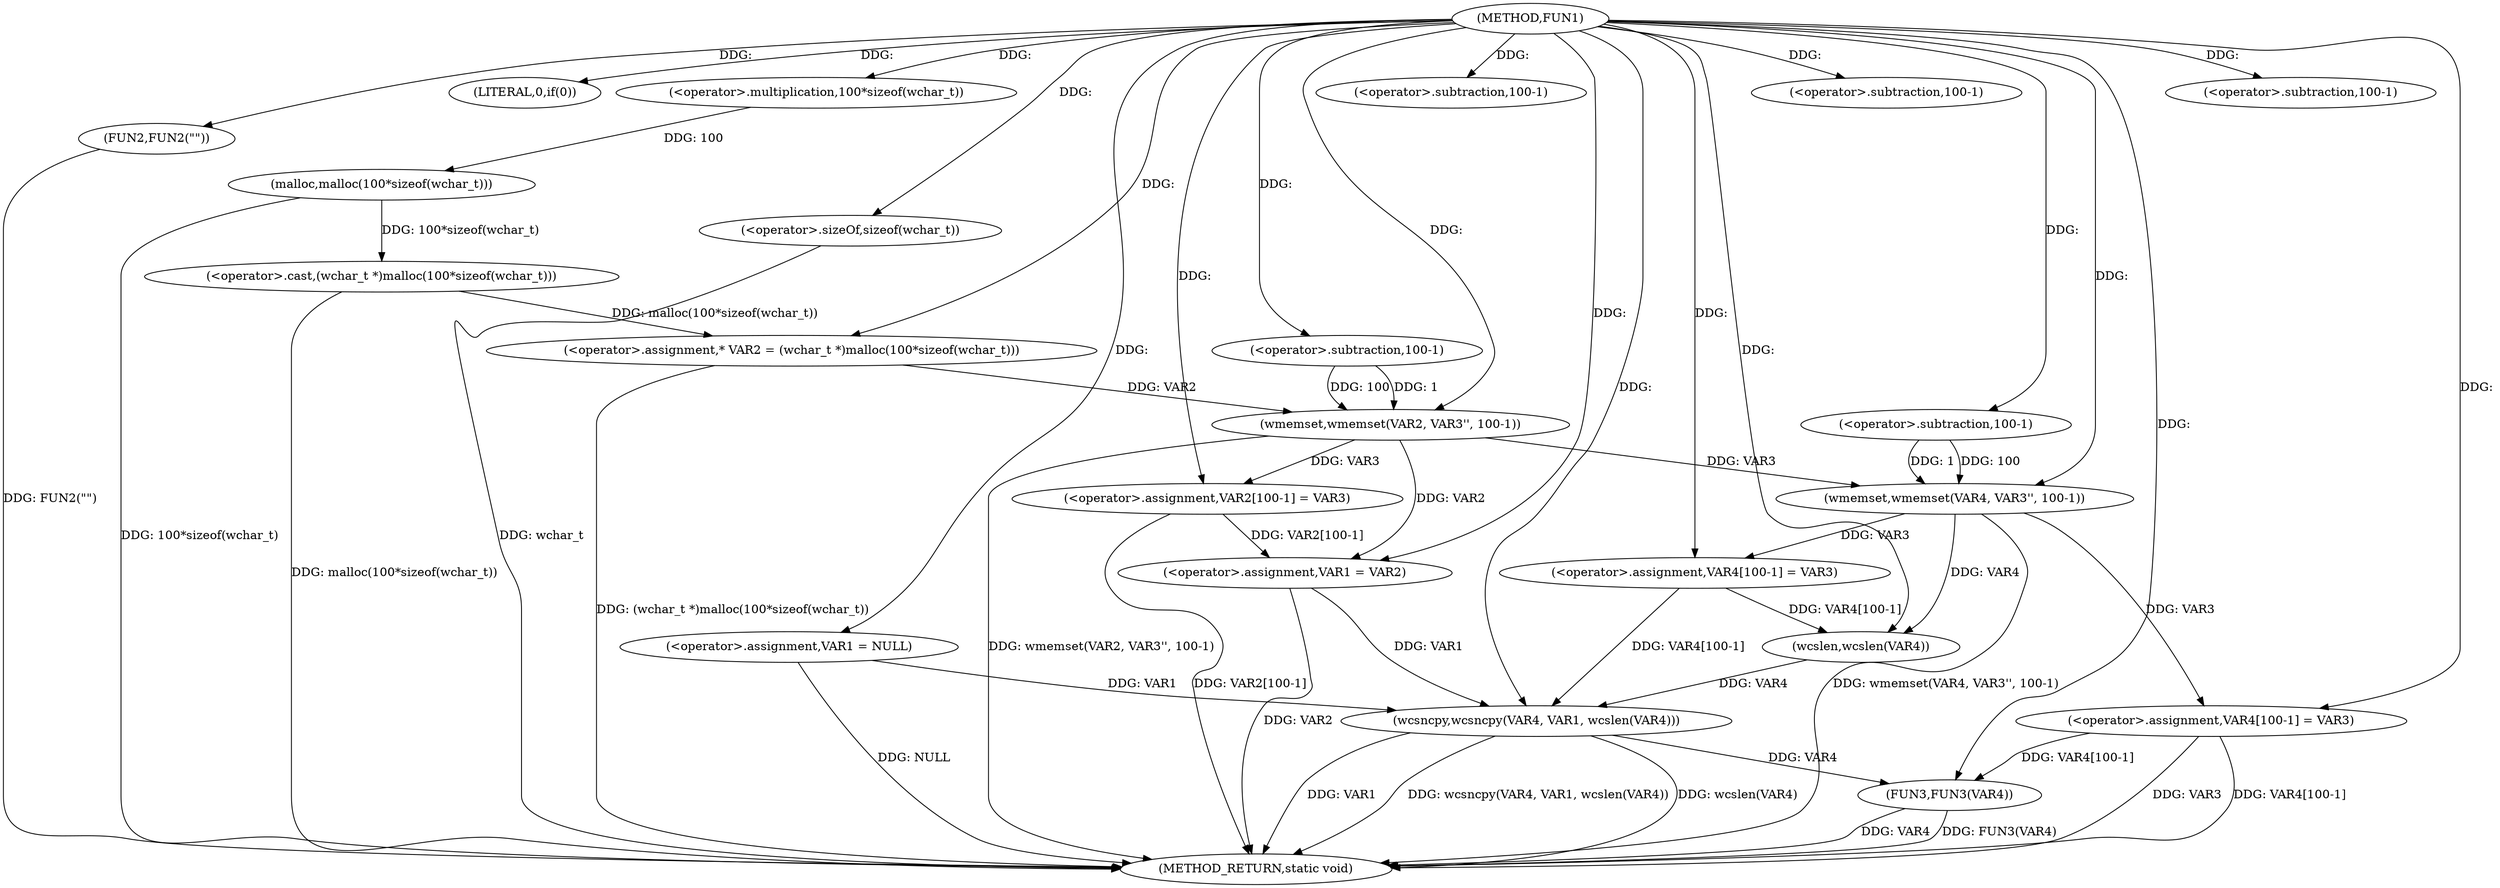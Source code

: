 digraph FUN1 {  
"1000100" [label = "(METHOD,FUN1)" ]
"1000169" [label = "(METHOD_RETURN,static void)" ]
"1000103" [label = "(<operator>.assignment,VAR1 = NULL)" ]
"1000107" [label = "(LITERAL,0,if(0))" ]
"1000109" [label = "(FUN2,FUN2(\"\"))" ]
"1000115" [label = "(<operator>.assignment,* VAR2 = (wchar_t *)malloc(100*sizeof(wchar_t)))" ]
"1000117" [label = "(<operator>.cast,(wchar_t *)malloc(100*sizeof(wchar_t)))" ]
"1000119" [label = "(malloc,malloc(100*sizeof(wchar_t)))" ]
"1000120" [label = "(<operator>.multiplication,100*sizeof(wchar_t))" ]
"1000122" [label = "(<operator>.sizeOf,sizeof(wchar_t))" ]
"1000124" [label = "(wmemset,wmemset(VAR2, VAR3'', 100-1))" ]
"1000127" [label = "(<operator>.subtraction,100-1)" ]
"1000130" [label = "(<operator>.assignment,VAR2[100-1] = VAR3)" ]
"1000133" [label = "(<operator>.subtraction,100-1)" ]
"1000137" [label = "(<operator>.assignment,VAR1 = VAR2)" ]
"1000142" [label = "(wmemset,wmemset(VAR4, VAR3'', 100-1))" ]
"1000145" [label = "(<operator>.subtraction,100-1)" ]
"1000148" [label = "(<operator>.assignment,VAR4[100-1] = VAR3)" ]
"1000151" [label = "(<operator>.subtraction,100-1)" ]
"1000155" [label = "(wcsncpy,wcsncpy(VAR4, VAR1, wcslen(VAR4)))" ]
"1000158" [label = "(wcslen,wcslen(VAR4))" ]
"1000160" [label = "(<operator>.assignment,VAR4[100-1] = VAR3)" ]
"1000163" [label = "(<operator>.subtraction,100-1)" ]
"1000167" [label = "(FUN3,FUN3(VAR4))" ]
  "1000115" -> "1000169"  [ label = "DDG: (wchar_t *)malloc(100*sizeof(wchar_t))"] 
  "1000142" -> "1000169"  [ label = "DDG: wmemset(VAR4, VAR3'', 100-1)"] 
  "1000155" -> "1000169"  [ label = "DDG: VAR1"] 
  "1000103" -> "1000169"  [ label = "DDG: NULL"] 
  "1000160" -> "1000169"  [ label = "DDG: VAR3"] 
  "1000119" -> "1000169"  [ label = "DDG: 100*sizeof(wchar_t)"] 
  "1000117" -> "1000169"  [ label = "DDG: malloc(100*sizeof(wchar_t))"] 
  "1000160" -> "1000169"  [ label = "DDG: VAR4[100-1]"] 
  "1000167" -> "1000169"  [ label = "DDG: VAR4"] 
  "1000122" -> "1000169"  [ label = "DDG: wchar_t"] 
  "1000137" -> "1000169"  [ label = "DDG: VAR2"] 
  "1000155" -> "1000169"  [ label = "DDG: wcsncpy(VAR4, VAR1, wcslen(VAR4))"] 
  "1000167" -> "1000169"  [ label = "DDG: FUN3(VAR4)"] 
  "1000155" -> "1000169"  [ label = "DDG: wcslen(VAR4)"] 
  "1000109" -> "1000169"  [ label = "DDG: FUN2(\"\")"] 
  "1000130" -> "1000169"  [ label = "DDG: VAR2[100-1]"] 
  "1000124" -> "1000169"  [ label = "DDG: wmemset(VAR2, VAR3'', 100-1)"] 
  "1000100" -> "1000103"  [ label = "DDG: "] 
  "1000100" -> "1000107"  [ label = "DDG: "] 
  "1000100" -> "1000109"  [ label = "DDG: "] 
  "1000117" -> "1000115"  [ label = "DDG: malloc(100*sizeof(wchar_t))"] 
  "1000100" -> "1000115"  [ label = "DDG: "] 
  "1000119" -> "1000117"  [ label = "DDG: 100*sizeof(wchar_t)"] 
  "1000120" -> "1000119"  [ label = "DDG: 100"] 
  "1000100" -> "1000120"  [ label = "DDG: "] 
  "1000100" -> "1000122"  [ label = "DDG: "] 
  "1000115" -> "1000124"  [ label = "DDG: VAR2"] 
  "1000100" -> "1000124"  [ label = "DDG: "] 
  "1000127" -> "1000124"  [ label = "DDG: 100"] 
  "1000127" -> "1000124"  [ label = "DDG: 1"] 
  "1000100" -> "1000127"  [ label = "DDG: "] 
  "1000124" -> "1000130"  [ label = "DDG: VAR3"] 
  "1000100" -> "1000130"  [ label = "DDG: "] 
  "1000100" -> "1000133"  [ label = "DDG: "] 
  "1000124" -> "1000137"  [ label = "DDG: VAR2"] 
  "1000130" -> "1000137"  [ label = "DDG: VAR2[100-1]"] 
  "1000100" -> "1000137"  [ label = "DDG: "] 
  "1000100" -> "1000142"  [ label = "DDG: "] 
  "1000124" -> "1000142"  [ label = "DDG: VAR3"] 
  "1000145" -> "1000142"  [ label = "DDG: 100"] 
  "1000145" -> "1000142"  [ label = "DDG: 1"] 
  "1000100" -> "1000145"  [ label = "DDG: "] 
  "1000142" -> "1000148"  [ label = "DDG: VAR3"] 
  "1000100" -> "1000148"  [ label = "DDG: "] 
  "1000100" -> "1000151"  [ label = "DDG: "] 
  "1000158" -> "1000155"  [ label = "DDG: VAR4"] 
  "1000148" -> "1000155"  [ label = "DDG: VAR4[100-1]"] 
  "1000100" -> "1000155"  [ label = "DDG: "] 
  "1000103" -> "1000155"  [ label = "DDG: VAR1"] 
  "1000137" -> "1000155"  [ label = "DDG: VAR1"] 
  "1000148" -> "1000158"  [ label = "DDG: VAR4[100-1]"] 
  "1000142" -> "1000158"  [ label = "DDG: VAR4"] 
  "1000100" -> "1000158"  [ label = "DDG: "] 
  "1000100" -> "1000160"  [ label = "DDG: "] 
  "1000142" -> "1000160"  [ label = "DDG: VAR3"] 
  "1000100" -> "1000163"  [ label = "DDG: "] 
  "1000155" -> "1000167"  [ label = "DDG: VAR4"] 
  "1000160" -> "1000167"  [ label = "DDG: VAR4[100-1]"] 
  "1000100" -> "1000167"  [ label = "DDG: "] 
}
